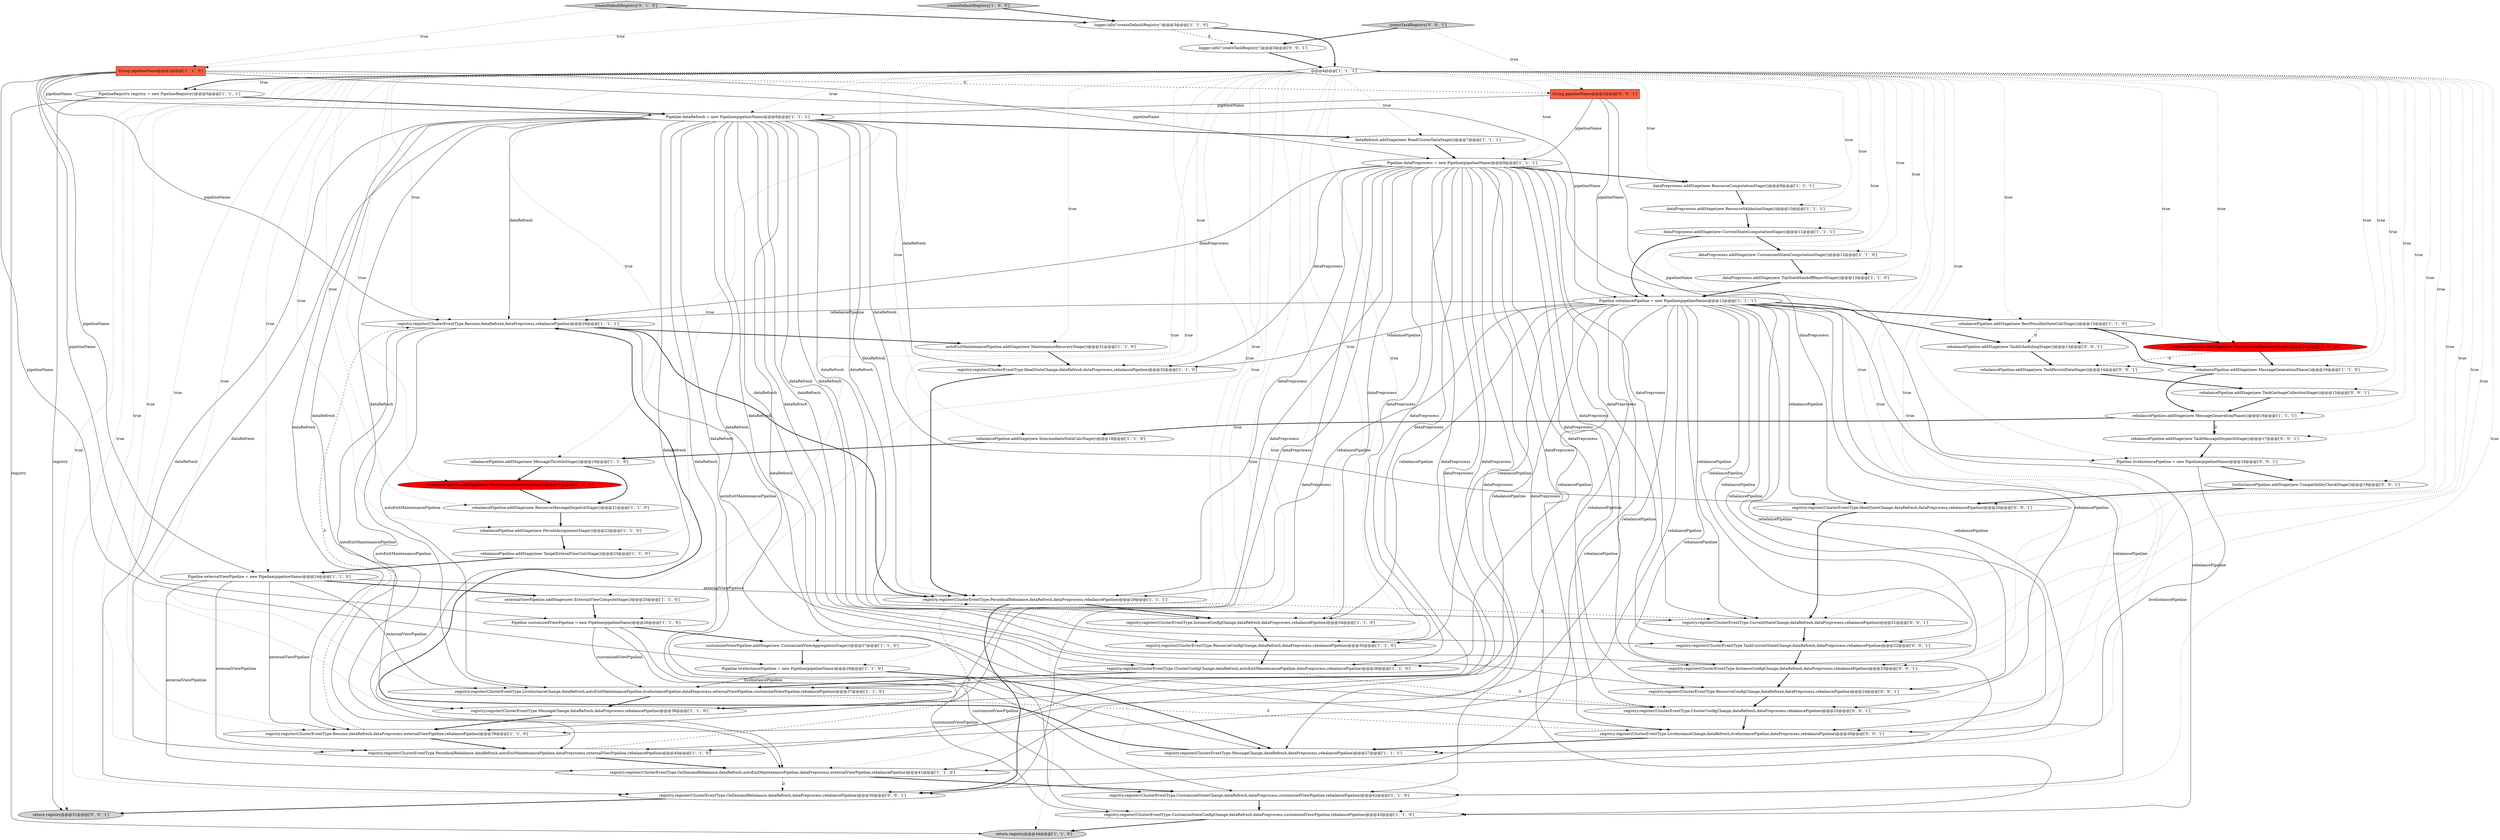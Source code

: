 digraph {
19 [style = filled, label = "return registry@@@44@@@['1', '1', '0']", fillcolor = lightgray, shape = ellipse image = "AAA0AAABBB1BBB"];
3 [style = filled, label = "registry.register(ClusterEventType.Resume,dataRefresh,dataPreprocess,rebalancePipeline)@@@28@@@['1', '1', '1']", fillcolor = white, shape = ellipse image = "AAA0AAABBB1BBB"];
26 [style = filled, label = "registry.register(ClusterEventType.ResourceConfigChange,dataRefresh,dataPreprocess,rebalancePipeline)@@@35@@@['1', '1', '0']", fillcolor = white, shape = ellipse image = "AAA0AAABBB1BBB"];
41 [style = filled, label = "rebalancePipeline.addStage(new MessageThrottleStage())@@@19@@@['1', '1', '0']", fillcolor = white, shape = ellipse image = "AAA0AAABBB1BBB"];
36 [style = filled, label = "autoExitMaintenancePipeline.addStage(new MaintenanceRecoveryStage())@@@31@@@['1', '1', '0']", fillcolor = white, shape = ellipse image = "AAA0AAABBB1BBB"];
46 [style = filled, label = "rebalancePipeline.addStage(new TaskSchedulingStage())@@@13@@@['0', '0', '1']", fillcolor = white, shape = ellipse image = "AAA0AAABBB3BBB"];
39 [style = filled, label = "registry.register(ClusterEventType.MessageChange,dataRefresh,dataPreprocess,rebalancePipeline)@@@27@@@['1', '1', '1']", fillcolor = white, shape = ellipse image = "AAA0AAABBB1BBB"];
58 [style = filled, label = "createTaskRegistry['0', '0', '1']", fillcolor = lightgray, shape = diamond image = "AAA0AAABBB3BBB"];
7 [style = filled, label = "registry.register(ClusterEventType.CustomizedStateChange,dataRefresh,dataPreprocess,customizedViewPipeline,rebalancePipeline)@@@42@@@['1', '1', '0']", fillcolor = white, shape = ellipse image = "AAA0AAABBB1BBB"];
45 [style = filled, label = "createDefaultRegistry['0', '1', '0']", fillcolor = lightgray, shape = diamond image = "AAA0AAABBB2BBB"];
23 [style = filled, label = "@@@4@@@['1', '1', '1']", fillcolor = white, shape = diamond image = "AAA0AAABBB1BBB"];
56 [style = filled, label = "Pipeline liveInstancePipeline = new Pipeline(pipelineName)@@@18@@@['0', '0', '1']", fillcolor = white, shape = ellipse image = "AAA0AAABBB3BBB"];
43 [style = filled, label = "registry.register(ClusterEventType.PeriodicalRebalance,dataRefresh,autoExitMaintenancePipeline,dataPreprocess,externalViewPipeline,rebalancePipeline)@@@40@@@['1', '1', '0']", fillcolor = white, shape = ellipse image = "AAA0AAABBB1BBB"];
27 [style = filled, label = "PipelineRegistry registry = new PipelineRegistry()@@@5@@@['1', '1', '1']", fillcolor = white, shape = ellipse image = "AAA0AAABBB1BBB"];
55 [style = filled, label = "registry.register(ClusterEventType.OnDemandRebalance,dataRefresh,dataPreprocess,rebalancePipeline)@@@30@@@['0', '0', '1']", fillcolor = white, shape = ellipse image = "AAA0AAABBB3BBB"];
5 [style = filled, label = "Pipeline dataRefresh = new Pipeline(pipelineName)@@@6@@@['1', '1', '1']", fillcolor = white, shape = ellipse image = "AAA0AAABBB1BBB"];
33 [style = filled, label = "dataPreprocess.addStage(new ResourceValidationStage())@@@10@@@['1', '1', '1']", fillcolor = white, shape = ellipse image = "AAA0AAABBB1BBB"];
4 [style = filled, label = "registry.register(ClusterEventType.PeriodicalRebalance,dataRefresh,dataPreprocess,rebalancePipeline)@@@29@@@['1', '1', '1']", fillcolor = white, shape = ellipse image = "AAA0AAABBB1BBB"];
18 [style = filled, label = "rebalancePipeline.addStage(new BestPossibleStateCalcStage())@@@15@@@['1', '1', '0']", fillcolor = white, shape = ellipse image = "AAA0AAABBB1BBB"];
50 [style = filled, label = "String pipelineName@@@2@@@['0', '0', '1']", fillcolor = tomato, shape = box image = "AAA0AAABBB3BBB"];
63 [style = filled, label = "registry.register(ClusterEventType.TaskCurrentStateChange,dataRefresh,dataPreprocess,rebalancePipeline)@@@22@@@['0', '0', '1']", fillcolor = white, shape = ellipse image = "AAA0AAABBB3BBB"];
9 [style = filled, label = "dataPreprocess.addStage(new ResourceComputationStage())@@@9@@@['1', '1', '1']", fillcolor = white, shape = ellipse image = "AAA0AAABBB1BBB"];
10 [style = filled, label = "registry.register(ClusterEventType.ClusterConfigChange,dataRefresh,autoExitMaintenancePipeline,dataPreprocess,rebalancePipeline)@@@36@@@['1', '1', '0']", fillcolor = white, shape = ellipse image = "AAA0AAABBB1BBB"];
35 [style = filled, label = "registry.register(ClusterEventType.OnDemandRebalance,dataRefresh,autoExitMaintenancePipeline,dataPreprocess,externalViewPipeline,rebalancePipeline)@@@41@@@['1', '1', '0']", fillcolor = white, shape = ellipse image = "AAA0AAABBB1BBB"];
47 [style = filled, label = "registry.register(ClusterEventType.CurrentStateChange,dataRefresh,dataPreprocess,rebalancePipeline)@@@21@@@['0', '0', '1']", fillcolor = white, shape = ellipse image = "AAA0AAABBB3BBB"];
21 [style = filled, label = "rebalancePipeline.addStage(new IntermediateStateCalcStage())@@@18@@@['1', '1', '0']", fillcolor = white, shape = ellipse image = "AAA0AAABBB1BBB"];
30 [style = filled, label = "rebalancePipeline.addStage(new MaintenanceRecoveryStage())@@@16@@@['1', '0', '0']", fillcolor = red, shape = ellipse image = "AAA1AAABBB1BBB"];
51 [style = filled, label = "rebalancePipeline.addStage(new TaskMessageDispatchStage())@@@17@@@['0', '0', '1']", fillcolor = white, shape = ellipse image = "AAA0AAABBB3BBB"];
57 [style = filled, label = "rebalancePipeline.addStage(new TaskPersistDataStage())@@@14@@@['0', '0', '1']", fillcolor = white, shape = ellipse image = "AAA0AAABBB3BBB"];
44 [style = filled, label = "rebalancePipeline.addStage(new MaintenanceRecoveryStage())@@@20@@@['0', '1', '0']", fillcolor = red, shape = ellipse image = "AAA1AAABBB2BBB"];
2 [style = filled, label = "rebalancePipeline.addStage(new PersistAssignmentStage())@@@22@@@['1', '1', '0']", fillcolor = white, shape = ellipse image = "AAA0AAABBB1BBB"];
42 [style = filled, label = "Pipeline customizedViewPipeline = new Pipeline(pipelineName)@@@26@@@['1', '1', '0']", fillcolor = white, shape = ellipse image = "AAA0AAABBB1BBB"];
31 [style = filled, label = "customizedViewPipeline.addStage(new CustomizedViewAggregationStage())@@@27@@@['1', '1', '0']", fillcolor = white, shape = ellipse image = "AAA0AAABBB1BBB"];
52 [style = filled, label = "logger.info(\"createTaskRegistry\")@@@3@@@['0', '0', '1']", fillcolor = white, shape = ellipse image = "AAA0AAABBB3BBB"];
16 [style = filled, label = "registry.register(ClusterEventType.CustomizeStateConfigChange,dataRefresh,dataPreprocess,customizedViewPipeline,rebalancePipeline)@@@43@@@['1', '1', '0']", fillcolor = white, shape = ellipse image = "AAA0AAABBB1BBB"];
25 [style = filled, label = "rebalancePipeline.addStage(new TargetExteralViewCalcStage())@@@23@@@['1', '1', '0']", fillcolor = white, shape = ellipse image = "AAA0AAABBB1BBB"];
60 [style = filled, label = "registry.register(ClusterEventType.InstanceConfigChange,dataRefresh,dataPreprocess,rebalancePipeline)@@@23@@@['0', '0', '1']", fillcolor = white, shape = ellipse image = "AAA0AAABBB3BBB"];
6 [style = filled, label = "dataRefresh.addStage(new ReadClusterDataStage())@@@7@@@['1', '1', '1']", fillcolor = white, shape = ellipse image = "AAA0AAABBB1BBB"];
13 [style = filled, label = "dataPreprocess.addStage(new CustomizedStateComputationStage())@@@12@@@['1', '1', '0']", fillcolor = white, shape = ellipse image = "AAA0AAABBB1BBB"];
28 [style = filled, label = "rebalancePipeline.addStage(new MessageGenerationPhase())@@@16@@@['1', '1', '1']", fillcolor = white, shape = ellipse image = "AAA0AAABBB1BBB"];
38 [style = filled, label = "externalViewPipeline.addStage(new ExternalViewComputeStage())@@@25@@@['1', '1', '0']", fillcolor = white, shape = ellipse image = "AAA0AAABBB1BBB"];
24 [style = filled, label = "rebalancePipeline.addStage(new ResourceMessageDispatchStage())@@@21@@@['1', '1', '0']", fillcolor = white, shape = ellipse image = "AAA0AAABBB1BBB"];
40 [style = filled, label = "Pipeline rebalancePipeline = new Pipeline(pipelineName)@@@12@@@['1', '1', '1']", fillcolor = white, shape = ellipse image = "AAA0AAABBB1BBB"];
12 [style = filled, label = "Pipeline liveInstancePipeline = new Pipeline(pipelineName)@@@28@@@['1', '1', '0']", fillcolor = white, shape = ellipse image = "AAA0AAABBB1BBB"];
20 [style = filled, label = "rebalancePipeline.addStage(new MessageGenerationPhase())@@@16@@@['1', '1', '0']", fillcolor = white, shape = ellipse image = "AAA0AAABBB1BBB"];
29 [style = filled, label = "registry.register(ClusterEventType.LiveInstanceChange,dataRefresh,autoExitMaintenancePipeline,liveInstancePipeline,dataPreprocess,externalViewPipeline,customizedViewPipeline,rebalancePipeline)@@@37@@@['1', '1', '0']", fillcolor = white, shape = ellipse image = "AAA0AAABBB1BBB"];
1 [style = filled, label = "dataPreprocess.addStage(new CurrentStateComputationStage())@@@11@@@['1', '1', '1']", fillcolor = white, shape = ellipse image = "AAA0AAABBB1BBB"];
15 [style = filled, label = "logger.info(\"createDefaultRegistry\")@@@3@@@['1', '1', '0']", fillcolor = white, shape = ellipse image = "AAA0AAABBB1BBB"];
49 [style = filled, label = "registry.register(ClusterEventType.LiveInstanceChange,dataRefresh,liveInstancePipeline,dataPreprocess,rebalancePipeline)@@@26@@@['0', '0', '1']", fillcolor = white, shape = ellipse image = "AAA0AAABBB3BBB"];
54 [style = filled, label = "registry.register(ClusterEventType.IdealStateChange,dataRefresh,dataPreprocess,rebalancePipeline)@@@20@@@['0', '0', '1']", fillcolor = white, shape = ellipse image = "AAA0AAABBB3BBB"];
22 [style = filled, label = "registry.register(ClusterEventType.IdealStateChange,dataRefresh,dataPreprocess,rebalancePipeline)@@@32@@@['1', '1', '0']", fillcolor = white, shape = ellipse image = "AAA0AAABBB1BBB"];
61 [style = filled, label = "registry.register(ClusterEventType.ClusterConfigChange,dataRefresh,dataPreprocess,rebalancePipeline)@@@25@@@['0', '0', '1']", fillcolor = white, shape = ellipse image = "AAA0AAABBB3BBB"];
17 [style = filled, label = "Pipeline dataPreprocess = new Pipeline(pipelineName)@@@8@@@['1', '1', '1']", fillcolor = white, shape = ellipse image = "AAA0AAABBB1BBB"];
53 [style = filled, label = "rebalancePipeline.addStage(new TaskGarbageCollectionStage())@@@15@@@['0', '0', '1']", fillcolor = white, shape = ellipse image = "AAA0AAABBB3BBB"];
48 [style = filled, label = "registry.register(ClusterEventType.ResourceConfigChange,dataRefresh,dataPreprocess,rebalancePipeline)@@@24@@@['0', '0', '1']", fillcolor = white, shape = ellipse image = "AAA0AAABBB3BBB"];
8 [style = filled, label = "String pipelineName@@@2@@@['1', '1', '0']", fillcolor = tomato, shape = box image = "AAA0AAABBB1BBB"];
0 [style = filled, label = "dataPreprocess.addStage(new TopStateHandoffReportStage())@@@13@@@['1', '1', '0']", fillcolor = white, shape = ellipse image = "AAA0AAABBB1BBB"];
62 [style = filled, label = "return registry@@@31@@@['0', '0', '1']", fillcolor = lightgray, shape = ellipse image = "AAA0AAABBB3BBB"];
37 [style = filled, label = "createDefaultRegistry['1', '0', '0']", fillcolor = lightgray, shape = diamond image = "AAA0AAABBB1BBB"];
32 [style = filled, label = "registry.register(ClusterEventType.MessageChange,dataRefresh,dataPreprocess,rebalancePipeline)@@@38@@@['1', '1', '0']", fillcolor = white, shape = ellipse image = "AAA0AAABBB1BBB"];
34 [style = filled, label = "registry.register(ClusterEventType.Resume,dataRefresh,dataPreprocess,externalViewPipeline,rebalancePipeline)@@@39@@@['1', '1', '0']", fillcolor = white, shape = ellipse image = "AAA0AAABBB1BBB"];
14 [style = filled, label = "registry.register(ClusterEventType.InstanceConfigChange,dataRefresh,dataPreprocess,rebalancePipeline)@@@34@@@['1', '1', '0']", fillcolor = white, shape = ellipse image = "AAA0AAABBB1BBB"];
59 [style = filled, label = "liveInstancePipeline.addStage(new CompatibilityCheckStage())@@@19@@@['0', '0', '1']", fillcolor = white, shape = ellipse image = "AAA0AAABBB3BBB"];
11 [style = filled, label = "Pipeline externalViewPipeline = new Pipeline(pipelineName)@@@24@@@['1', '1', '0']", fillcolor = white, shape = ellipse image = "AAA0AAABBB1BBB"];
56->49 [style = solid, label="liveInstancePipeline"];
23->63 [style = dotted, label="true"];
23->22 [style = dotted, label="true"];
26->10 [style = bold, label=""];
30->20 [style = bold, label=""];
23->59 [style = dotted, label="true"];
34->3 [style = dashed, label="0"];
17->43 [style = solid, label="dataPreprocess"];
17->9 [style = bold, label=""];
55->62 [style = bold, label=""];
5->39 [style = solid, label="dataRefresh"];
17->47 [style = solid, label="dataPreprocess"];
23->5 [style = dotted, label="true"];
18->30 [style = bold, label=""];
37->15 [style = bold, label=""];
18->46 [style = dashed, label="0"];
8->3 [style = solid, label="pipelineName"];
32->34 [style = bold, label=""];
48->61 [style = bold, label=""];
5->43 [style = solid, label="dataRefresh"];
17->48 [style = solid, label="dataPreprocess"];
38->42 [style = bold, label=""];
3->4 [style = bold, label=""];
1->13 [style = bold, label=""];
23->46 [style = dotted, label="true"];
22->4 [style = bold, label=""];
11->29 [style = solid, label="externalViewPipeline"];
3->36 [style = bold, label=""];
28->21 [style = bold, label=""];
17->49 [style = solid, label="dataPreprocess"];
49->39 [style = bold, label=""];
23->4 [style = dotted, label="true"];
23->44 [style = dotted, label="true"];
8->11 [style = solid, label="pipelineName"];
23->18 [style = dotted, label="true"];
40->7 [style = solid, label="rebalancePipeline"];
43->35 [style = bold, label=""];
5->22 [style = solid, label="dataRefresh"];
7->16 [style = bold, label=""];
42->29 [style = solid, label="customizedViewPipeline"];
5->47 [style = solid, label="dataRefresh"];
15->52 [style = dashed, label="0"];
0->40 [style = bold, label=""];
27->5 [style = bold, label=""];
23->29 [style = dotted, label="true"];
23->17 [style = dotted, label="true"];
2->25 [style = bold, label=""];
11->35 [style = solid, label="externalViewPipeline"];
17->34 [style = solid, label="dataPreprocess"];
40->14 [style = solid, label="rebalancePipeline"];
35->7 [style = bold, label=""];
59->54 [style = bold, label=""];
8->42 [style = solid, label="pipelineName"];
61->49 [style = bold, label=""];
40->10 [style = solid, label="rebalancePipeline"];
23->57 [style = dotted, label="true"];
40->26 [style = solid, label="rebalancePipeline"];
5->63 [style = solid, label="dataRefresh"];
52->23 [style = bold, label=""];
10->61 [style = dashed, label="0"];
9->33 [style = bold, label=""];
23->55 [style = dotted, label="true"];
50->17 [style = solid, label="pipelineName"];
23->21 [style = dotted, label="true"];
21->41 [style = bold, label=""];
23->41 [style = dotted, label="true"];
11->34 [style = solid, label="externalViewPipeline"];
23->43 [style = dotted, label="true"];
42->31 [style = bold, label=""];
17->35 [style = solid, label="dataPreprocess"];
23->19 [style = dotted, label="true"];
40->35 [style = solid, label="rebalancePipeline"];
47->63 [style = bold, label=""];
16->19 [style = bold, label=""];
23->42 [style = dotted, label="true"];
23->2 [style = dotted, label="true"];
17->39 [style = solid, label="dataPreprocess"];
23->9 [style = dotted, label="true"];
60->48 [style = bold, label=""];
23->40 [style = dotted, label="true"];
37->8 [style = dotted, label="true"];
18->20 [style = bold, label=""];
23->14 [style = dotted, label="true"];
23->1 [style = dotted, label="true"];
5->32 [style = solid, label="dataRefresh"];
23->51 [style = dotted, label="true"];
8->50 [style = dashed, label="0"];
5->6 [style = bold, label=""];
40->47 [style = solid, label="rebalancePipeline"];
5->34 [style = solid, label="dataRefresh"];
29->32 [style = bold, label=""];
23->11 [style = dotted, label="true"];
23->27 [style = dotted, label="true"];
23->3 [style = dotted, label="true"];
17->14 [style = solid, label="dataPreprocess"];
5->49 [style = solid, label="dataRefresh"];
5->3 [style = solid, label="dataRefresh"];
5->48 [style = solid, label="dataRefresh"];
23->33 [style = dotted, label="true"];
23->53 [style = dotted, label="true"];
5->60 [style = solid, label="dataRefresh"];
17->63 [style = solid, label="dataPreprocess"];
50->56 [style = solid, label="pipelineName"];
57->53 [style = bold, label=""];
23->24 [style = dotted, label="true"];
5->16 [style = solid, label="dataRefresh"];
23->61 [style = dotted, label="true"];
13->0 [style = bold, label=""];
40->29 [style = solid, label="rebalancePipeline"];
6->17 [style = bold, label=""];
23->16 [style = dotted, label="true"];
35->55 [style = dashed, label="0"];
4->14 [style = bold, label=""];
45->15 [style = bold, label=""];
12->29 [style = solid, label="liveInstancePipeline"];
17->54 [style = solid, label="dataPreprocess"];
40->3 [style = solid, label="rebalancePipeline"];
23->28 [style = dotted, label="true"];
5->55 [style = solid, label="dataRefresh"];
27->62 [style = solid, label="registry"];
17->26 [style = solid, label="dataPreprocess"];
40->54 [style = solid, label="rebalancePipeline"];
40->60 [style = solid, label="rebalancePipeline"];
40->39 [style = solid, label="rebalancePipeline"];
5->26 [style = solid, label="dataRefresh"];
30->57 [style = dashed, label="0"];
23->7 [style = dotted, label="true"];
28->51 [style = dashed, label="0"];
31->12 [style = bold, label=""];
40->61 [style = solid, label="rebalancePipeline"];
17->61 [style = solid, label="dataPreprocess"];
5->61 [style = solid, label="dataRefresh"];
5->10 [style = solid, label="dataRefresh"];
8->40 [style = solid, label="pipelineName"];
23->32 [style = dotted, label="true"];
23->39 [style = dotted, label="true"];
11->4 [style = solid, label="externalViewPipeline"];
5->14 [style = solid, label="dataRefresh"];
23->38 [style = dotted, label="true"];
17->3 [style = solid, label="dataPreprocess"];
23->20 [style = dotted, label="true"];
23->10 [style = dotted, label="true"];
63->60 [style = bold, label=""];
40->63 [style = solid, label="rebalancePipeline"];
23->62 [style = dotted, label="true"];
17->29 [style = solid, label="dataPreprocess"];
23->13 [style = dotted, label="true"];
23->35 [style = dotted, label="true"];
23->36 [style = dotted, label="true"];
42->16 [style = solid, label="customizedViewPipeline"];
40->43 [style = solid, label="rebalancePipeline"];
50->40 [style = solid, label="pipelineName"];
12->39 [style = bold, label=""];
44->24 [style = bold, label=""];
34->43 [style = bold, label=""];
5->29 [style = solid, label="dataRefresh"];
3->29 [style = solid, label="autoExitMaintenancePipeline"];
3->10 [style = solid, label="autoExitMaintenancePipeline"];
46->57 [style = bold, label=""];
56->59 [style = bold, label=""];
40->32 [style = solid, label="rebalancePipeline"];
53->28 [style = bold, label=""];
23->0 [style = dotted, label="true"];
23->25 [style = dotted, label="true"];
3->43 [style = solid, label="autoExitMaintenancePipeline"];
15->23 [style = bold, label=""];
23->54 [style = dotted, label="true"];
23->47 [style = dotted, label="true"];
40->49 [style = solid, label="rebalancePipeline"];
17->55 [style = solid, label="dataPreprocess"];
11->38 [style = bold, label=""];
23->27 [style = bold, label=""];
27->19 [style = solid, label="registry"];
41->24 [style = bold, label=""];
24->2 [style = bold, label=""];
1->40 [style = bold, label=""];
23->6 [style = dotted, label="true"];
23->48 [style = dotted, label="true"];
5->4 [style = solid, label="dataRefresh"];
36->22 [style = bold, label=""];
50->5 [style = solid, label="pipelineName"];
20->28 [style = bold, label=""];
8->17 [style = solid, label="pipelineName"];
40->22 [style = solid, label="rebalancePipeline"];
40->4 [style = solid, label="rebalancePipeline"];
17->22 [style = solid, label="dataPreprocess"];
39->3 [style = bold, label=""];
51->56 [style = bold, label=""];
23->30 [style = dotted, label="true"];
40->18 [style = bold, label=""];
45->8 [style = dotted, label="true"];
33->1 [style = bold, label=""];
17->10 [style = solid, label="dataPreprocess"];
4->47 [style = dashed, label="0"];
28->51 [style = bold, label=""];
5->35 [style = solid, label="dataRefresh"];
40->55 [style = solid, label="rebalancePipeline"];
17->4 [style = solid, label="dataPreprocess"];
23->60 [style = dotted, label="true"];
40->46 [style = bold, label=""];
40->34 [style = solid, label="rebalancePipeline"];
14->26 [style = bold, label=""];
40->16 [style = solid, label="rebalancePipeline"];
23->49 [style = dotted, label="true"];
54->47 [style = bold, label=""];
23->26 [style = dotted, label="true"];
10->29 [style = bold, label=""];
25->11 [style = bold, label=""];
17->32 [style = solid, label="dataPreprocess"];
58->50 [style = dotted, label="true"];
11->43 [style = solid, label="externalViewPipeline"];
17->16 [style = solid, label="dataPreprocess"];
17->60 [style = solid, label="dataPreprocess"];
42->7 [style = solid, label="customizedViewPipeline"];
3->35 [style = solid, label="autoExitMaintenancePipeline"];
29->49 [style = dashed, label="0"];
4->55 [style = bold, label=""];
40->48 [style = solid, label="rebalancePipeline"];
58->52 [style = bold, label=""];
5->7 [style = solid, label="dataRefresh"];
8->5 [style = solid, label="pipelineName"];
8->12 [style = solid, label="pipelineName"];
23->12 [style = dotted, label="true"];
23->56 [style = dotted, label="true"];
43->4 [style = dashed, label="0"];
23->31 [style = dotted, label="true"];
41->44 [style = bold, label=""];
23->34 [style = dotted, label="true"];
17->7 [style = solid, label="dataPreprocess"];
5->54 [style = solid, label="dataRefresh"];
}
